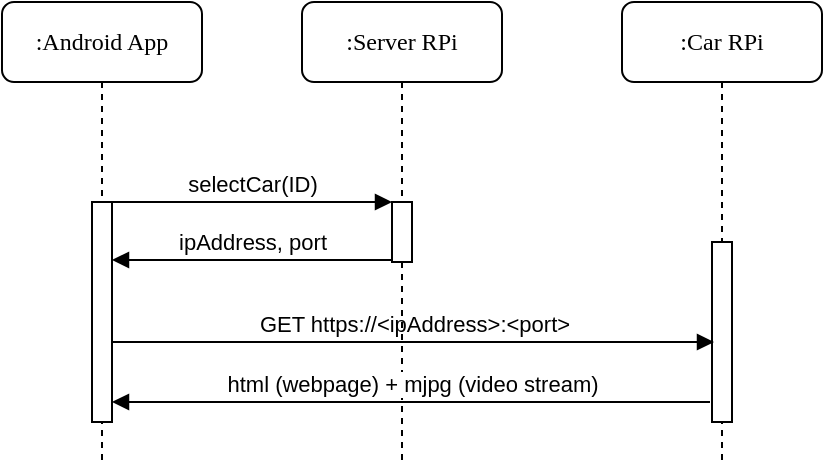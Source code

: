 <mxfile version="12.1.8" type="device" pages="1"><diagram id="C0377f7lJkpHm_13Ajem" name="Page-1"><mxGraphModel dx="1088" dy="585" grid="1" gridSize="10" guides="1" tooltips="1" connect="1" arrows="1" fold="1" page="1" pageScale="1" pageWidth="850" pageHeight="1100" math="0" shadow="0"><root><mxCell id="0"/><mxCell id="1" parent="0"/><mxCell id="aCyrxBg_Qmg60HjZarM2-1" value=":Server RPi" style="shape=umlLifeline;perimeter=lifelinePerimeter;whiteSpace=wrap;html=1;container=1;collapsible=0;recursiveResize=0;outlineConnect=0;rounded=1;shadow=0;comic=0;labelBackgroundColor=none;strokeColor=#000000;strokeWidth=1;fillColor=#FFFFFF;fontFamily=Verdana;fontSize=12;fontColor=#000000;align=center;" parent="1" vertex="1"><mxGeometry x="370" y="130" width="100" height="230" as="geometry"/></mxCell><mxCell id="aCyrxBg_Qmg60HjZarM2-2" value="" style="html=1;points=[];perimeter=orthogonalPerimeter;rounded=0;shadow=0;comic=0;labelBackgroundColor=none;strokeColor=#000000;strokeWidth=1;fillColor=#FFFFFF;fontFamily=Verdana;fontSize=12;fontColor=#000000;align=center;" parent="aCyrxBg_Qmg60HjZarM2-1" vertex="1"><mxGeometry x="45" y="100" width="10" height="30" as="geometry"/></mxCell><mxCell id="aCyrxBg_Qmg60HjZarM2-3" value=":Android App" style="shape=umlLifeline;perimeter=lifelinePerimeter;whiteSpace=wrap;html=1;container=1;collapsible=0;recursiveResize=0;outlineConnect=0;rounded=1;shadow=0;comic=0;labelBackgroundColor=none;strokeColor=#000000;strokeWidth=1;fillColor=#FFFFFF;fontFamily=Verdana;fontSize=12;fontColor=#000000;align=center;" parent="1" vertex="1"><mxGeometry x="220" y="130" width="100" height="230" as="geometry"/></mxCell><mxCell id="aCyrxBg_Qmg60HjZarM2-4" value="" style="html=1;points=[];perimeter=orthogonalPerimeter;rounded=0;shadow=0;comic=0;labelBackgroundColor=none;strokeColor=#000000;strokeWidth=1;fillColor=#FFFFFF;fontFamily=Verdana;fontSize=12;fontColor=#000000;align=center;" parent="aCyrxBg_Qmg60HjZarM2-3" vertex="1"><mxGeometry x="45" y="100" width="10" height="110" as="geometry"/></mxCell><mxCell id="aCyrxBg_Qmg60HjZarM2-5" value="&lt;div&gt;selectCar(ID)&lt;/div&gt;" style="html=1;verticalAlign=bottom;endArrow=block;labelBackgroundColor=none;fontFamily=Helvetica;fontSize=11;edgeStyle=elbowEdgeStyle;elbow=vertical;" parent="1" source="aCyrxBg_Qmg60HjZarM2-4" target="aCyrxBg_Qmg60HjZarM2-2" edge="1"><mxGeometry relative="1" as="geometry"><mxPoint x="350" y="240" as="sourcePoint"/><Array as="points"><mxPoint x="390" y="230"/></Array></mxGeometry></mxCell><mxCell id="aCyrxBg_Qmg60HjZarM2-8" value=":Car RPi" style="shape=umlLifeline;perimeter=lifelinePerimeter;whiteSpace=wrap;html=1;container=1;collapsible=0;recursiveResize=0;outlineConnect=0;rounded=1;shadow=0;comic=0;labelBackgroundColor=none;strokeColor=#000000;strokeWidth=1;fillColor=#FFFFFF;fontFamily=Verdana;fontSize=12;fontColor=#000000;align=center;" parent="1" vertex="1"><mxGeometry x="530" y="130" width="100" height="230" as="geometry"/></mxCell><mxCell id="aCyrxBg_Qmg60HjZarM2-9" value="" style="html=1;points=[];perimeter=orthogonalPerimeter;rounded=0;shadow=0;comic=0;labelBackgroundColor=none;strokeColor=#000000;strokeWidth=1;fillColor=#FFFFFF;fontFamily=Helvetica;fontSize=11;fontColor=#000000;align=center;" parent="aCyrxBg_Qmg60HjZarM2-8" vertex="1"><mxGeometry x="45" y="120" width="10" height="90" as="geometry"/></mxCell><mxCell id="aCyrxBg_Qmg60HjZarM2-20" value="ipAddress, port" style="html=1;verticalAlign=bottom;endArrow=block;fontFamily=Helvetica;fontSize=11;" parent="1" edge="1"><mxGeometry width="80" relative="1" as="geometry"><mxPoint x="415" y="259" as="sourcePoint"/><mxPoint x="275" y="259" as="targetPoint"/><Array as="points"><mxPoint x="330" y="259"/></Array></mxGeometry></mxCell><mxCell id="-M_AvyNQXrLAqXzBYUAP-2" value="GET https://&amp;lt;ipAddress&amp;gt;:&amp;lt;port&amp;gt;" style="html=1;verticalAlign=bottom;endArrow=block;labelBackgroundColor=none;fontFamily=Helvetica;fontSize=11;edgeStyle=elbowEdgeStyle;elbow=vertical;" edge="1" parent="1" source="aCyrxBg_Qmg60HjZarM2-4"><mxGeometry relative="1" as="geometry"><mxPoint x="300" y="300" as="sourcePoint"/><Array as="points"><mxPoint x="415" y="300"/></Array><mxPoint x="576" y="300" as="targetPoint"/></mxGeometry></mxCell><mxCell id="-M_AvyNQXrLAqXzBYUAP-3" value="html (webpage) + mjpg (video stream)" style="html=1;verticalAlign=bottom;endArrow=block;fontFamily=Helvetica;fontSize=11;" edge="1" parent="1" target="aCyrxBg_Qmg60HjZarM2-4"><mxGeometry width="80" relative="1" as="geometry"><mxPoint x="574" y="330" as="sourcePoint"/><mxPoint x="340" y="330" as="targetPoint"/><Array as="points"><mxPoint x="395" y="330"/></Array></mxGeometry></mxCell></root></mxGraphModel></diagram></mxfile>